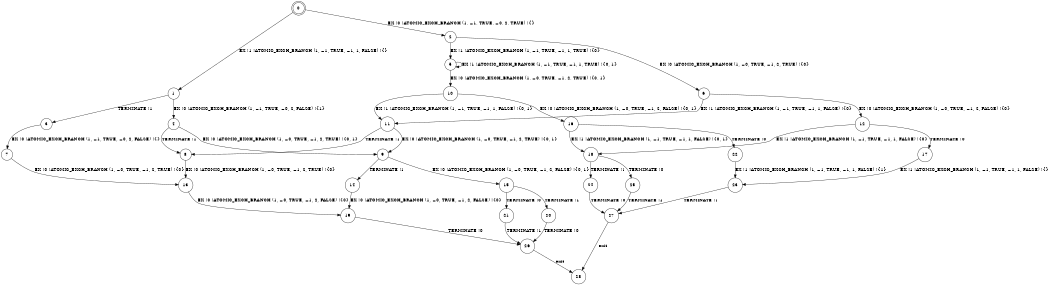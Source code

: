 digraph BCG {
size = "7, 10.5";
center = TRUE;
node [shape = circle];
0 [peripheries = 2];
0 -> 1 [label = "EX !1 !ATOMIC_EXCH_BRANCH (1, +1, TRUE, +1, 1, FALSE) !{}"];
0 -> 2 [label = "EX !0 !ATOMIC_EXCH_BRANCH (1, +1, TRUE, +0, 2, TRUE) !{}"];
1 -> 3 [label = "TERMINATE !1"];
1 -> 4 [label = "EX !0 !ATOMIC_EXCH_BRANCH (1, +1, TRUE, +0, 2, FALSE) !{1}"];
2 -> 5 [label = "EX !1 !ATOMIC_EXCH_BRANCH (1, +1, TRUE, +1, 1, TRUE) !{0}"];
2 -> 6 [label = "EX !0 !ATOMIC_EXCH_BRANCH (1, +0, TRUE, +1, 2, TRUE) !{0}"];
3 -> 7 [label = "EX !0 !ATOMIC_EXCH_BRANCH (1, +1, TRUE, +0, 2, FALSE) !{}"];
4 -> 8 [label = "TERMINATE !1"];
4 -> 9 [label = "EX !0 !ATOMIC_EXCH_BRANCH (1, +0, TRUE, +1, 2, TRUE) !{0, 1}"];
5 -> 5 [label = "EX !1 !ATOMIC_EXCH_BRANCH (1, +1, TRUE, +1, 1, TRUE) !{0, 1}"];
5 -> 10 [label = "EX !0 !ATOMIC_EXCH_BRANCH (1, +0, TRUE, +1, 2, TRUE) !{0, 1}"];
6 -> 11 [label = "EX !1 !ATOMIC_EXCH_BRANCH (1, +1, TRUE, +1, 1, FALSE) !{0}"];
6 -> 12 [label = "EX !0 !ATOMIC_EXCH_BRANCH (1, +0, TRUE, +1, 2, FALSE) !{0}"];
7 -> 13 [label = "EX !0 !ATOMIC_EXCH_BRANCH (1, +0, TRUE, +1, 2, TRUE) !{0}"];
8 -> 13 [label = "EX !0 !ATOMIC_EXCH_BRANCH (1, +0, TRUE, +1, 2, TRUE) !{0}"];
9 -> 14 [label = "TERMINATE !1"];
9 -> 15 [label = "EX !0 !ATOMIC_EXCH_BRANCH (1, +0, TRUE, +1, 2, FALSE) !{0, 1}"];
10 -> 11 [label = "EX !1 !ATOMIC_EXCH_BRANCH (1, +1, TRUE, +1, 1, FALSE) !{0, 1}"];
10 -> 16 [label = "EX !0 !ATOMIC_EXCH_BRANCH (1, +0, TRUE, +1, 2, FALSE) !{0, 1}"];
11 -> 8 [label = "TERMINATE !1"];
11 -> 9 [label = "EX !0 !ATOMIC_EXCH_BRANCH (1, +0, TRUE, +1, 2, TRUE) !{0, 1}"];
12 -> 17 [label = "TERMINATE !0"];
12 -> 18 [label = "EX !1 !ATOMIC_EXCH_BRANCH (1, +1, TRUE, +1, 1, FALSE) !{0}"];
13 -> 19 [label = "EX !0 !ATOMIC_EXCH_BRANCH (1, +0, TRUE, +1, 2, FALSE) !{0}"];
14 -> 19 [label = "EX !0 !ATOMIC_EXCH_BRANCH (1, +0, TRUE, +1, 2, FALSE) !{0}"];
15 -> 20 [label = "TERMINATE !1"];
15 -> 21 [label = "TERMINATE !0"];
16 -> 22 [label = "TERMINATE !0"];
16 -> 18 [label = "EX !1 !ATOMIC_EXCH_BRANCH (1, +1, TRUE, +1, 1, FALSE) !{0, 1}"];
17 -> 23 [label = "EX !1 !ATOMIC_EXCH_BRANCH (1, +1, TRUE, +1, 1, FALSE) !{}"];
18 -> 24 [label = "TERMINATE !1"];
18 -> 25 [label = "TERMINATE !0"];
19 -> 26 [label = "TERMINATE !0"];
20 -> 26 [label = "TERMINATE !0"];
21 -> 26 [label = "TERMINATE !1"];
22 -> 23 [label = "EX !1 !ATOMIC_EXCH_BRANCH (1, +1, TRUE, +1, 1, FALSE) !{1}"];
23 -> 27 [label = "TERMINATE !1"];
24 -> 27 [label = "TERMINATE !0"];
25 -> 27 [label = "TERMINATE !1"];
26 -> 28 [label = "exit"];
27 -> 28 [label = "exit"];
}
